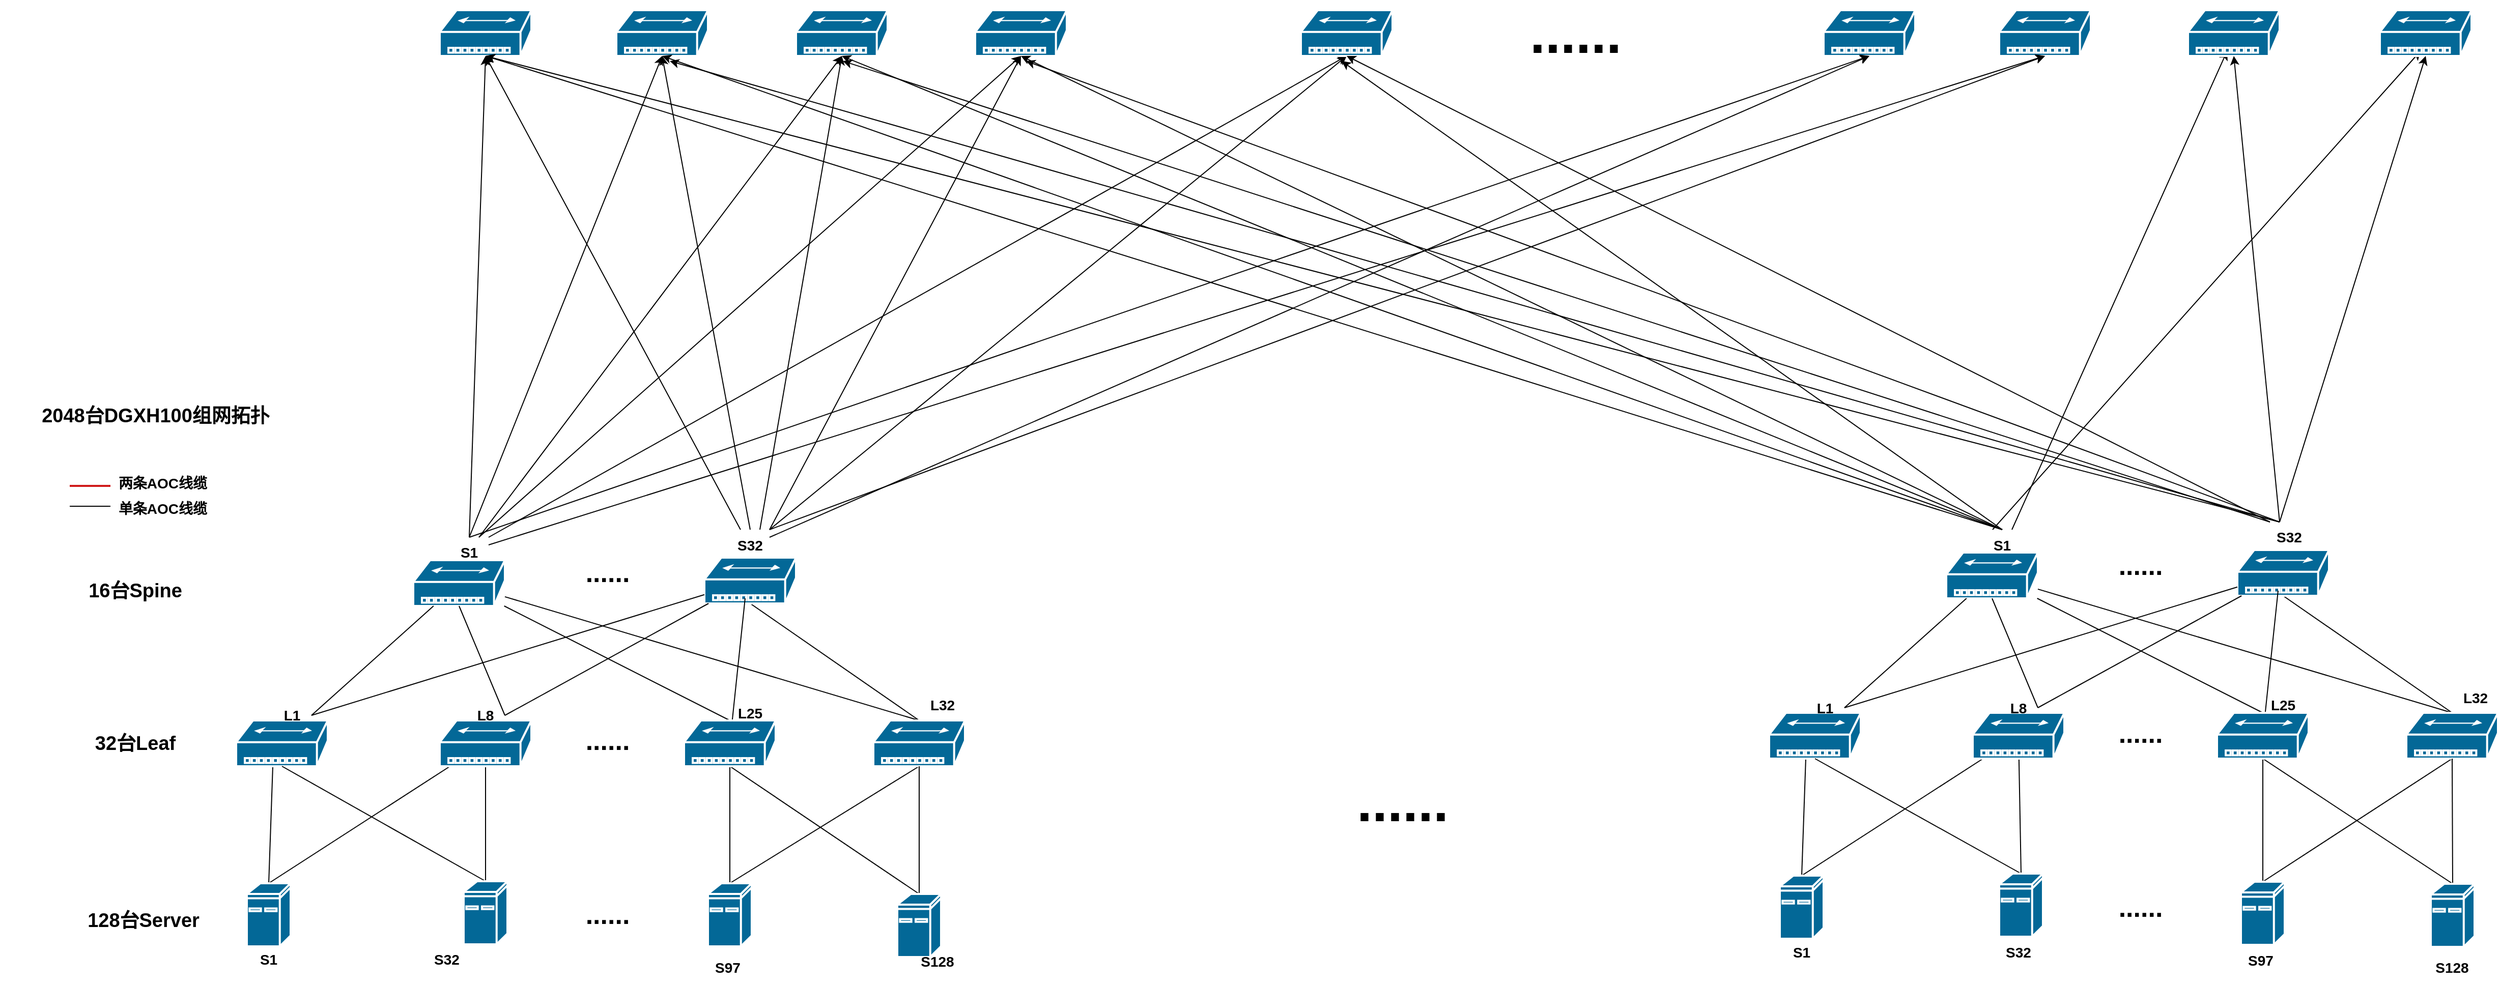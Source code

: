 <mxfile version="22.1.5" type="github">
  <diagram name="第 1 页" id="kxl3q1LVBGbVR0zKe9RK">
    <mxGraphModel dx="3212" dy="1480" grid="1" gridSize="10" guides="1" tooltips="1" connect="1" arrows="1" fold="1" page="1" pageScale="1" pageWidth="827" pageHeight="1169" math="0" shadow="0">
      <root>
        <mxCell id="0" />
        <mxCell id="1" parent="0" />
        <mxCell id="BePlzRa0paltiyUEyLwo-1" style="rounded=0;orthogonalLoop=1;jettySize=auto;html=1;exitX=0.5;exitY=0;exitDx=0;exitDy=0;exitPerimeter=0;entryX=1;entryY=1;entryDx=0;entryDy=0;endArrow=none;endFill=0;" parent="1" source="BePlzRa0paltiyUEyLwo-3" edge="1">
          <mxGeometry relative="1" as="geometry">
            <mxPoint x="-460" y="943" as="targetPoint" />
          </mxGeometry>
        </mxCell>
        <mxCell id="BePlzRa0paltiyUEyLwo-2" style="rounded=0;orthogonalLoop=1;jettySize=auto;html=1;exitX=0.5;exitY=0;exitDx=0;exitDy=0;exitPerimeter=0;endArrow=none;endFill=0;" parent="1" source="BePlzRa0paltiyUEyLwo-3" target="BePlzRa0paltiyUEyLwo-20" edge="1">
          <mxGeometry relative="1" as="geometry" />
        </mxCell>
        <mxCell id="BePlzRa0paltiyUEyLwo-3" value="" style="shape=mxgraph.cisco.computers_and_peripherals.ibm_mini_as400;sketch=0;html=1;pointerEvents=1;dashed=0;fillColor=#036897;strokeColor=#ffffff;strokeWidth=2;verticalLabelPosition=bottom;verticalAlign=top;align=center;outlineConnect=0;" parent="1" vertex="1">
          <mxGeometry x="-485.5" y="1058" width="43" height="62" as="geometry" />
        </mxCell>
        <mxCell id="BePlzRa0paltiyUEyLwo-4" value="" style="shape=mxgraph.cisco.hubs_and_gateways.small_hub;sketch=0;html=1;pointerEvents=1;dashed=0;fillColor=#036897;strokeColor=#ffffff;strokeWidth=2;verticalLabelPosition=bottom;verticalAlign=top;align=center;outlineConnect=0;" parent="1" vertex="1">
          <mxGeometry x="-496" y="898" width="90" height="45" as="geometry" />
        </mxCell>
        <mxCell id="BePlzRa0paltiyUEyLwo-5" style="rounded=0;orthogonalLoop=1;jettySize=auto;html=1;exitX=0.5;exitY=0;exitDx=0;exitDy=0;exitPerimeter=0;entryX=0.5;entryY=1;entryDx=0;entryDy=0;entryPerimeter=0;endArrow=none;endFill=0;" parent="1" source="BePlzRa0paltiyUEyLwo-7" target="BePlzRa0paltiyUEyLwo-4" edge="1">
          <mxGeometry relative="1" as="geometry" />
        </mxCell>
        <mxCell id="BePlzRa0paltiyUEyLwo-6" style="rounded=0;orthogonalLoop=1;jettySize=auto;html=1;exitX=0.5;exitY=0;exitDx=0;exitDy=0;exitPerimeter=0;endArrow=none;endFill=0;" parent="1" source="BePlzRa0paltiyUEyLwo-7" target="BePlzRa0paltiyUEyLwo-20" edge="1">
          <mxGeometry relative="1" as="geometry" />
        </mxCell>
        <mxCell id="BePlzRa0paltiyUEyLwo-7" value="" style="shape=mxgraph.cisco.computers_and_peripherals.ibm_mini_as400;sketch=0;html=1;pointerEvents=1;dashed=0;fillColor=#036897;strokeColor=#ffffff;strokeWidth=2;verticalLabelPosition=bottom;verticalAlign=top;align=center;outlineConnect=0;" parent="1" vertex="1">
          <mxGeometry x="-272.5" y="1056" width="43" height="62" as="geometry" />
        </mxCell>
        <mxCell id="BePlzRa0paltiyUEyLwo-8" style="edgeStyle=orthogonalEdgeStyle;rounded=0;orthogonalLoop=1;jettySize=auto;html=1;exitX=0.5;exitY=0;exitDx=0;exitDy=0;exitPerimeter=0;entryX=0.5;entryY=1;entryDx=0;entryDy=0;entryPerimeter=0;endArrow=none;endFill=0;" parent="1" source="BePlzRa0paltiyUEyLwo-10" target="BePlzRa0paltiyUEyLwo-38" edge="1">
          <mxGeometry relative="1" as="geometry" />
        </mxCell>
        <mxCell id="BePlzRa0paltiyUEyLwo-9" style="rounded=0;orthogonalLoop=1;jettySize=auto;html=1;exitX=0.5;exitY=0;exitDx=0;exitDy=0;exitPerimeter=0;entryX=0.5;entryY=1;entryDx=0;entryDy=0;entryPerimeter=0;endArrow=none;endFill=0;" parent="1" source="BePlzRa0paltiyUEyLwo-10" target="BePlzRa0paltiyUEyLwo-14" edge="1">
          <mxGeometry relative="1" as="geometry" />
        </mxCell>
        <mxCell id="BePlzRa0paltiyUEyLwo-10" value="" style="shape=mxgraph.cisco.computers_and_peripherals.ibm_mini_as400;sketch=0;html=1;pointerEvents=1;dashed=0;fillColor=#036897;strokeColor=#ffffff;strokeWidth=2;verticalLabelPosition=bottom;verticalAlign=top;align=center;outlineConnect=0;" parent="1" vertex="1">
          <mxGeometry x="-32.5" y="1058" width="43" height="62" as="geometry" />
        </mxCell>
        <mxCell id="BePlzRa0paltiyUEyLwo-11" value="" style="shape=mxgraph.cisco.hubs_and_gateways.small_hub;sketch=0;html=1;pointerEvents=1;dashed=0;fillColor=#036897;strokeColor=#ffffff;strokeWidth=2;verticalLabelPosition=bottom;verticalAlign=top;align=center;outlineConnect=0;" parent="1" vertex="1">
          <mxGeometry x="-322" y="740.5" width="90" height="45" as="geometry" />
        </mxCell>
        <mxCell id="BePlzRa0paltiyUEyLwo-12" style="rounded=0;orthogonalLoop=1;jettySize=auto;html=1;exitX=0.5;exitY=0;exitDx=0;exitDy=0;exitPerimeter=0;entryX=0.5;entryY=1;entryDx=0;entryDy=0;entryPerimeter=0;endArrow=none;endFill=0;strokeWidth=1;strokeColor=default;" parent="1" source="BePlzRa0paltiyUEyLwo-14" target="BePlzRa0paltiyUEyLwo-15" edge="1">
          <mxGeometry relative="1" as="geometry" />
        </mxCell>
        <mxCell id="BePlzRa0paltiyUEyLwo-13" style="rounded=0;orthogonalLoop=1;jettySize=auto;html=1;exitX=0.5;exitY=0;exitDx=0;exitDy=0;exitPerimeter=0;endArrow=none;strokeColor=default;endFill=0;strokeWidth=1;" parent="1" source="BePlzRa0paltiyUEyLwo-14" target="BePlzRa0paltiyUEyLwo-11" edge="1">
          <mxGeometry relative="1" as="geometry" />
        </mxCell>
        <mxCell id="BePlzRa0paltiyUEyLwo-14" value="" style="shape=mxgraph.cisco.hubs_and_gateways.small_hub;sketch=0;html=1;pointerEvents=1;dashed=0;fillColor=#036897;strokeColor=#ffffff;strokeWidth=2;verticalLabelPosition=bottom;verticalAlign=top;align=center;outlineConnect=0;" parent="1" vertex="1">
          <mxGeometry x="130" y="898" width="90" height="45" as="geometry" />
        </mxCell>
        <mxCell id="BePlzRa0paltiyUEyLwo-15" value="" style="shape=mxgraph.cisco.hubs_and_gateways.small_hub;sketch=0;html=1;pointerEvents=1;dashed=0;fillColor=#036897;strokeColor=#ffffff;strokeWidth=2;verticalLabelPosition=bottom;verticalAlign=top;align=center;outlineConnect=0;" parent="1" vertex="1">
          <mxGeometry x="-36" y="738" width="90" height="45" as="geometry" />
        </mxCell>
        <mxCell id="BePlzRa0paltiyUEyLwo-16" style="rounded=0;orthogonalLoop=1;jettySize=auto;html=1;exitX=0.5;exitY=0;exitDx=0;exitDy=0;exitPerimeter=0;entryX=0.5;entryY=1;entryDx=0;entryDy=0;entryPerimeter=0;endArrow=none;endFill=0;" parent="1" source="BePlzRa0paltiyUEyLwo-18" target="BePlzRa0paltiyUEyLwo-14" edge="1">
          <mxGeometry relative="1" as="geometry" />
        </mxCell>
        <mxCell id="BePlzRa0paltiyUEyLwo-17" style="rounded=0;orthogonalLoop=1;jettySize=auto;html=1;exitX=0.5;exitY=0;exitDx=0;exitDy=0;exitPerimeter=0;entryX=0.5;entryY=1;entryDx=0;entryDy=0;entryPerimeter=0;endArrow=none;endFill=0;" parent="1" source="BePlzRa0paltiyUEyLwo-18" target="BePlzRa0paltiyUEyLwo-38" edge="1">
          <mxGeometry relative="1" as="geometry" />
        </mxCell>
        <mxCell id="BePlzRa0paltiyUEyLwo-18" value="" style="shape=mxgraph.cisco.computers_and_peripherals.ibm_mini_as400;sketch=0;html=1;pointerEvents=1;dashed=0;fillColor=#036897;strokeColor=#ffffff;strokeWidth=2;verticalLabelPosition=bottom;verticalAlign=top;align=center;outlineConnect=0;" parent="1" vertex="1">
          <mxGeometry x="153.5" y="1068.5" width="43" height="62" as="geometry" />
        </mxCell>
        <mxCell id="BePlzRa0paltiyUEyLwo-19" value="&lt;b style=&quot;&quot;&gt;&lt;span style=&quot;font-size: 26px;&quot;&gt;......&lt;/span&gt;&lt;br&gt;&lt;/b&gt;" style="text;strokeColor=none;align=center;fillColor=none;html=1;verticalAlign=middle;whiteSpace=wrap;rounded=0;" parent="1" vertex="1">
          <mxGeometry x="-166" y="1076.5" width="70" height="25" as="geometry" />
        </mxCell>
        <mxCell id="BePlzRa0paltiyUEyLwo-20" value="" style="shape=mxgraph.cisco.hubs_and_gateways.small_hub;sketch=0;html=1;pointerEvents=1;dashed=0;fillColor=#036897;strokeColor=#ffffff;strokeWidth=2;verticalLabelPosition=bottom;verticalAlign=top;align=center;outlineConnect=0;" parent="1" vertex="1">
          <mxGeometry x="-296" y="898" width="90" height="45" as="geometry" />
        </mxCell>
        <mxCell id="BePlzRa0paltiyUEyLwo-21" style="rounded=0;orthogonalLoop=1;jettySize=auto;html=1;exitX=1;exitY=0.5;exitDx=0;exitDy=0;endArrow=none;strokeColor=default;endFill=0;strokeWidth=1;" parent="1" source="BePlzRa0paltiyUEyLwo-23" target="BePlzRa0paltiyUEyLwo-11" edge="1">
          <mxGeometry relative="1" as="geometry" />
        </mxCell>
        <mxCell id="BePlzRa0paltiyUEyLwo-22" style="rounded=0;orthogonalLoop=1;jettySize=auto;html=1;exitX=1;exitY=0.5;exitDx=0;exitDy=0;endArrow=none;strokeColor=default;endFill=0;strokeWidth=1;" parent="1" source="BePlzRa0paltiyUEyLwo-23" target="BePlzRa0paltiyUEyLwo-15" edge="1">
          <mxGeometry relative="1" as="geometry" />
        </mxCell>
        <mxCell id="BePlzRa0paltiyUEyLwo-23" value="&lt;b style=&quot;&quot;&gt;&lt;font style=&quot;font-size: 14px;&quot;&gt;L1&lt;/font&gt;&lt;/b&gt;" style="text;strokeColor=none;align=center;fillColor=none;html=1;verticalAlign=middle;whiteSpace=wrap;rounded=0;" parent="1" vertex="1">
          <mxGeometry x="-460" y="878" width="38" height="30" as="geometry" />
        </mxCell>
        <mxCell id="BePlzRa0paltiyUEyLwo-24" style="rounded=0;orthogonalLoop=1;jettySize=auto;html=1;exitX=1;exitY=0.5;exitDx=0;exitDy=0;entryX=0.5;entryY=1;entryDx=0;entryDy=0;entryPerimeter=0;endArrow=none;strokeColor=default;endFill=0;strokeWidth=1;" parent="1" source="BePlzRa0paltiyUEyLwo-26" target="BePlzRa0paltiyUEyLwo-11" edge="1">
          <mxGeometry relative="1" as="geometry" />
        </mxCell>
        <mxCell id="BePlzRa0paltiyUEyLwo-25" style="rounded=0;orthogonalLoop=1;jettySize=auto;html=1;exitX=1;exitY=0.5;exitDx=0;exitDy=0;endArrow=none;strokeColor=default;endFill=0;strokeWidth=1;" parent="1" source="BePlzRa0paltiyUEyLwo-26" target="BePlzRa0paltiyUEyLwo-15" edge="1">
          <mxGeometry relative="1" as="geometry" />
        </mxCell>
        <mxCell id="BePlzRa0paltiyUEyLwo-26" value="&lt;b style=&quot;&quot;&gt;&lt;font style=&quot;font-size: 14px;&quot;&gt;L8&lt;/font&gt;&lt;/b&gt;" style="text;strokeColor=none;align=center;fillColor=none;html=1;verticalAlign=middle;whiteSpace=wrap;rounded=0;" parent="1" vertex="1">
          <mxGeometry x="-270" y="878" width="38" height="30" as="geometry" />
        </mxCell>
        <mxCell id="BePlzRa0paltiyUEyLwo-27" value="&lt;span style=&quot;font-size: 14px;&quot;&gt;&lt;b&gt;S1&lt;/b&gt;&lt;/span&gt;" style="text;strokeColor=none;align=center;fillColor=none;html=1;verticalAlign=middle;whiteSpace=wrap;rounded=0;" parent="1" vertex="1">
          <mxGeometry x="-286" y="718" width="38" height="30" as="geometry" />
        </mxCell>
        <mxCell id="BePlzRa0paltiyUEyLwo-28" value="&lt;span style=&quot;font-size: 14px;&quot;&gt;&lt;b&gt;S32&lt;/b&gt;&lt;/span&gt;" style="text;strokeColor=none;align=center;fillColor=none;html=1;verticalAlign=middle;whiteSpace=wrap;rounded=0;" parent="1" vertex="1">
          <mxGeometry x="-10" y="710.5" width="38" height="30" as="geometry" />
        </mxCell>
        <mxCell id="BePlzRa0paltiyUEyLwo-29" value="&lt;b style=&quot;&quot;&gt;&lt;font style=&quot;font-size: 14px;&quot;&gt;S1&lt;/font&gt;&lt;/b&gt;" style="text;strokeColor=none;align=center;fillColor=none;html=1;verticalAlign=middle;whiteSpace=wrap;rounded=0;" parent="1" vertex="1">
          <mxGeometry x="-483" y="1118" width="38" height="30" as="geometry" />
        </mxCell>
        <mxCell id="BePlzRa0paltiyUEyLwo-30" value="&lt;b style=&quot;&quot;&gt;&lt;font style=&quot;font-size: 14px;&quot;&gt;S32&lt;/font&gt;&lt;/b&gt;" style="text;strokeColor=none;align=center;fillColor=none;html=1;verticalAlign=middle;whiteSpace=wrap;rounded=0;" parent="1" vertex="1">
          <mxGeometry x="-308" y="1118" width="38" height="30" as="geometry" />
        </mxCell>
        <mxCell id="BePlzRa0paltiyUEyLwo-31" value="&lt;b style=&quot;&quot;&gt;&lt;font style=&quot;font-size: 19px;&quot;&gt;128台Server&lt;/font&gt;&lt;/b&gt;" style="text;strokeColor=none;align=center;fillColor=none;html=1;verticalAlign=middle;whiteSpace=wrap;rounded=0;" parent="1" vertex="1">
          <mxGeometry x="-650" y="1066" width="126" height="58" as="geometry" />
        </mxCell>
        <mxCell id="BePlzRa0paltiyUEyLwo-32" value="&lt;b style=&quot;&quot;&gt;&lt;font style=&quot;font-size: 19px;&quot;&gt;32台Leaf&lt;/font&gt;&lt;/b&gt;" style="text;strokeColor=none;align=center;fillColor=none;html=1;verticalAlign=middle;whiteSpace=wrap;rounded=0;" parent="1" vertex="1">
          <mxGeometry x="-650" y="905.5" width="110" height="30" as="geometry" />
        </mxCell>
        <mxCell id="BePlzRa0paltiyUEyLwo-33" value="&lt;b style=&quot;&quot;&gt;&lt;font style=&quot;font-size: 19px;&quot;&gt;16台Spine&lt;/font&gt;&lt;/b&gt;" style="text;strokeColor=none;align=center;fillColor=none;html=1;verticalAlign=middle;whiteSpace=wrap;rounded=0;" parent="1" vertex="1">
          <mxGeometry x="-645" y="758" width="100" height="25" as="geometry" />
        </mxCell>
        <mxCell id="BePlzRa0paltiyUEyLwo-34" value="&lt;b style=&quot;&quot;&gt;&lt;font style=&quot;font-size: 14px;&quot;&gt;S97&lt;/font&gt;&lt;/b&gt;" style="text;strokeColor=none;align=center;fillColor=none;html=1;verticalAlign=middle;whiteSpace=wrap;rounded=0;" parent="1" vertex="1">
          <mxGeometry x="-32.5" y="1126" width="38" height="30" as="geometry" />
        </mxCell>
        <mxCell id="BePlzRa0paltiyUEyLwo-35" value="&lt;b style=&quot;&quot;&gt;&lt;font style=&quot;font-size: 14px;&quot;&gt;S128&lt;/font&gt;&lt;/b&gt;" style="text;strokeColor=none;align=center;fillColor=none;html=1;verticalAlign=middle;whiteSpace=wrap;rounded=0;" parent="1" vertex="1">
          <mxGeometry x="174" y="1120" width="38" height="30" as="geometry" />
        </mxCell>
        <mxCell id="BePlzRa0paltiyUEyLwo-36" style="rounded=0;orthogonalLoop=1;jettySize=auto;html=1;endArrow=none;strokeColor=default;endFill=0;strokeWidth=1;" parent="1" source="BePlzRa0paltiyUEyLwo-38" edge="1">
          <mxGeometry relative="1" as="geometry">
            <mxPoint x="4" y="778" as="targetPoint" />
          </mxGeometry>
        </mxCell>
        <mxCell id="BePlzRa0paltiyUEyLwo-37" style="rounded=0;orthogonalLoop=1;jettySize=auto;html=1;exitX=0.5;exitY=0;exitDx=0;exitDy=0;exitPerimeter=0;endArrow=none;strokeColor=default;endFill=0;strokeWidth=1;" parent="1" source="BePlzRa0paltiyUEyLwo-38" target="BePlzRa0paltiyUEyLwo-11" edge="1">
          <mxGeometry relative="1" as="geometry" />
        </mxCell>
        <mxCell id="BePlzRa0paltiyUEyLwo-38" value="" style="shape=mxgraph.cisco.hubs_and_gateways.small_hub;sketch=0;html=1;pointerEvents=1;dashed=0;fillColor=#036897;strokeColor=#ffffff;strokeWidth=2;verticalLabelPosition=bottom;verticalAlign=top;align=center;outlineConnect=0;" parent="1" vertex="1">
          <mxGeometry x="-56" y="898" width="90" height="45" as="geometry" />
        </mxCell>
        <mxCell id="BePlzRa0paltiyUEyLwo-39" value="&lt;b style=&quot;&quot;&gt;&lt;font style=&quot;font-size: 14px;&quot;&gt;L32&lt;/font&gt;&lt;/b&gt;" style="text;strokeColor=none;align=center;fillColor=none;html=1;verticalAlign=middle;whiteSpace=wrap;rounded=0;" parent="1" vertex="1">
          <mxGeometry x="179" y="868" width="38" height="30" as="geometry" />
        </mxCell>
        <mxCell id="BePlzRa0paltiyUEyLwo-40" value="&lt;b style=&quot;&quot;&gt;&lt;font style=&quot;font-size: 14px;&quot;&gt;L25&lt;/font&gt;&lt;/b&gt;" style="text;strokeColor=none;align=center;fillColor=none;html=1;verticalAlign=middle;whiteSpace=wrap;rounded=0;" parent="1" vertex="1">
          <mxGeometry x="-10" y="875.5" width="38" height="30" as="geometry" />
        </mxCell>
        <mxCell id="BePlzRa0paltiyUEyLwo-41" value="&lt;b style=&quot;&quot;&gt;&lt;span style=&quot;font-size: 26px;&quot;&gt;......&lt;/span&gt;&lt;br&gt;&lt;/b&gt;" style="text;strokeColor=none;align=center;fillColor=none;html=1;verticalAlign=middle;whiteSpace=wrap;rounded=0;" parent="1" vertex="1">
          <mxGeometry x="-166" y="905.5" width="70" height="25" as="geometry" />
        </mxCell>
        <mxCell id="BePlzRa0paltiyUEyLwo-42" value="&lt;b style=&quot;&quot;&gt;&lt;span style=&quot;font-size: 26px;&quot;&gt;......&lt;/span&gt;&lt;br&gt;&lt;/b&gt;" style="text;strokeColor=none;align=center;fillColor=none;html=1;verticalAlign=middle;whiteSpace=wrap;rounded=0;" parent="1" vertex="1">
          <mxGeometry x="-166" y="740.5" width="70" height="25" as="geometry" />
        </mxCell>
        <mxCell id="BePlzRa0paltiyUEyLwo-43" value="&lt;b style=&quot;&quot;&gt;&lt;font style=&quot;font-size: 19px;&quot;&gt;2048台DGXH100组网拓扑&lt;/font&gt;&lt;/b&gt;" style="text;strokeColor=none;align=center;fillColor=none;html=1;verticalAlign=middle;whiteSpace=wrap;rounded=0;" parent="1" vertex="1">
          <mxGeometry x="-728" y="570" width="306" height="58" as="geometry" />
        </mxCell>
        <mxCell id="BePlzRa0paltiyUEyLwo-44" style="rounded=1;orthogonalLoop=1;jettySize=auto;html=1;endArrow=none;endFill=0;strokeWidth=2;strokeColor=#d01b1b;" parent="1" edge="1">
          <mxGeometry relative="1" as="geometry">
            <mxPoint x="-619.5" y="667.5" as="sourcePoint" />
            <mxPoint x="-659.5" y="667.5" as="targetPoint" />
          </mxGeometry>
        </mxCell>
        <mxCell id="BePlzRa0paltiyUEyLwo-45" style="rounded=0;orthogonalLoop=1;jettySize=auto;html=1;endArrow=none;endFill=0;" parent="1" edge="1">
          <mxGeometry relative="1" as="geometry">
            <mxPoint x="-619.5" y="687.5" as="sourcePoint" />
            <mxPoint x="-659.5" y="687.5" as="targetPoint" />
          </mxGeometry>
        </mxCell>
        <mxCell id="BePlzRa0paltiyUEyLwo-46" value="&lt;b style=&quot;&quot;&gt;&lt;font style=&quot;font-size: 14px;&quot;&gt;两条AOC线缆&lt;/font&gt;&lt;/b&gt;" style="text;strokeColor=none;align=center;fillColor=none;html=1;verticalAlign=middle;whiteSpace=wrap;rounded=0;" parent="1" vertex="1">
          <mxGeometry x="-617.5" y="650" width="98" height="30" as="geometry" />
        </mxCell>
        <mxCell id="BePlzRa0paltiyUEyLwo-47" value="&lt;b style=&quot;&quot;&gt;&lt;font style=&quot;font-size: 14px;&quot;&gt;单条AOC线缆&lt;/font&gt;&lt;/b&gt;" style="text;strokeColor=none;align=center;fillColor=none;html=1;verticalAlign=middle;whiteSpace=wrap;rounded=0;" parent="1" vertex="1">
          <mxGeometry x="-622.5" y="675" width="108" height="30" as="geometry" />
        </mxCell>
        <mxCell id="BePlzRa0paltiyUEyLwo-48" style="rounded=0;orthogonalLoop=1;jettySize=auto;html=1;exitX=0.5;exitY=0;exitDx=0;exitDy=0;exitPerimeter=0;entryX=1;entryY=1;entryDx=0;entryDy=0;endArrow=none;endFill=0;" parent="1" source="BePlzRa0paltiyUEyLwo-50" edge="1">
          <mxGeometry relative="1" as="geometry">
            <mxPoint x="1046" y="935.5" as="targetPoint" />
          </mxGeometry>
        </mxCell>
        <mxCell id="BePlzRa0paltiyUEyLwo-49" style="rounded=0;orthogonalLoop=1;jettySize=auto;html=1;exitX=0.5;exitY=0;exitDx=0;exitDy=0;exitPerimeter=0;endArrow=none;endFill=0;" parent="1" source="BePlzRa0paltiyUEyLwo-50" target="BePlzRa0paltiyUEyLwo-67" edge="1">
          <mxGeometry relative="1" as="geometry" />
        </mxCell>
        <mxCell id="BePlzRa0paltiyUEyLwo-50" value="" style="shape=mxgraph.cisco.computers_and_peripherals.ibm_mini_as400;sketch=0;html=1;pointerEvents=1;dashed=0;fillColor=#036897;strokeColor=#ffffff;strokeWidth=2;verticalLabelPosition=bottom;verticalAlign=top;align=center;outlineConnect=0;" parent="1" vertex="1">
          <mxGeometry x="1020.5" y="1050.5" width="43" height="62" as="geometry" />
        </mxCell>
        <mxCell id="BePlzRa0paltiyUEyLwo-51" value="" style="shape=mxgraph.cisco.hubs_and_gateways.small_hub;sketch=0;html=1;pointerEvents=1;dashed=0;fillColor=#036897;strokeColor=#ffffff;strokeWidth=2;verticalLabelPosition=bottom;verticalAlign=top;align=center;outlineConnect=0;" parent="1" vertex="1">
          <mxGeometry x="1010" y="890.5" width="90" height="45" as="geometry" />
        </mxCell>
        <mxCell id="BePlzRa0paltiyUEyLwo-52" style="rounded=0;orthogonalLoop=1;jettySize=auto;html=1;exitX=0.5;exitY=0;exitDx=0;exitDy=0;exitPerimeter=0;entryX=0.5;entryY=1;entryDx=0;entryDy=0;entryPerimeter=0;endArrow=none;endFill=0;" parent="1" source="BePlzRa0paltiyUEyLwo-54" target="BePlzRa0paltiyUEyLwo-51" edge="1">
          <mxGeometry relative="1" as="geometry" />
        </mxCell>
        <mxCell id="BePlzRa0paltiyUEyLwo-53" style="rounded=0;orthogonalLoop=1;jettySize=auto;html=1;exitX=0.5;exitY=0;exitDx=0;exitDy=0;exitPerimeter=0;endArrow=none;endFill=0;" parent="1" source="BePlzRa0paltiyUEyLwo-54" target="BePlzRa0paltiyUEyLwo-67" edge="1">
          <mxGeometry relative="1" as="geometry" />
        </mxCell>
        <mxCell id="BePlzRa0paltiyUEyLwo-54" value="" style="shape=mxgraph.cisco.computers_and_peripherals.ibm_mini_as400;sketch=0;html=1;pointerEvents=1;dashed=0;fillColor=#036897;strokeColor=#ffffff;strokeWidth=2;verticalLabelPosition=bottom;verticalAlign=top;align=center;outlineConnect=0;" parent="1" vertex="1">
          <mxGeometry x="1236" y="1048.5" width="43" height="62" as="geometry" />
        </mxCell>
        <mxCell id="BePlzRa0paltiyUEyLwo-55" style="edgeStyle=orthogonalEdgeStyle;rounded=0;orthogonalLoop=1;jettySize=auto;html=1;exitX=0.5;exitY=0;exitDx=0;exitDy=0;exitPerimeter=0;entryX=0.5;entryY=1;entryDx=0;entryDy=0;entryPerimeter=0;endArrow=none;endFill=0;" parent="1" source="BePlzRa0paltiyUEyLwo-57" target="BePlzRa0paltiyUEyLwo-81" edge="1">
          <mxGeometry relative="1" as="geometry" />
        </mxCell>
        <mxCell id="BePlzRa0paltiyUEyLwo-56" style="rounded=0;orthogonalLoop=1;jettySize=auto;html=1;exitX=0.5;exitY=0;exitDx=0;exitDy=0;exitPerimeter=0;entryX=0.5;entryY=1;entryDx=0;entryDy=0;entryPerimeter=0;endArrow=none;endFill=0;" parent="1" source="BePlzRa0paltiyUEyLwo-57" target="BePlzRa0paltiyUEyLwo-61" edge="1">
          <mxGeometry relative="1" as="geometry" />
        </mxCell>
        <mxCell id="BePlzRa0paltiyUEyLwo-57" value="" style="shape=mxgraph.cisco.computers_and_peripherals.ibm_mini_as400;sketch=0;html=1;pointerEvents=1;dashed=0;fillColor=#036897;strokeColor=#ffffff;strokeWidth=2;verticalLabelPosition=bottom;verticalAlign=top;align=center;outlineConnect=0;" parent="1" vertex="1">
          <mxGeometry x="1473.5" y="1056.5" width="43" height="62" as="geometry" />
        </mxCell>
        <mxCell id="BePlzRa0paltiyUEyLwo-58" value="" style="shape=mxgraph.cisco.hubs_and_gateways.small_hub;sketch=0;html=1;pointerEvents=1;dashed=0;fillColor=#036897;strokeColor=#ffffff;strokeWidth=2;verticalLabelPosition=bottom;verticalAlign=top;align=center;outlineConnect=0;" parent="1" vertex="1">
          <mxGeometry x="1184" y="733" width="90" height="45" as="geometry" />
        </mxCell>
        <mxCell id="BePlzRa0paltiyUEyLwo-59" style="rounded=0;orthogonalLoop=1;jettySize=auto;html=1;exitX=0.5;exitY=0;exitDx=0;exitDy=0;exitPerimeter=0;entryX=0.5;entryY=1;entryDx=0;entryDy=0;entryPerimeter=0;endArrow=none;endFill=0;strokeWidth=1;strokeColor=default;" parent="1" source="BePlzRa0paltiyUEyLwo-61" target="BePlzRa0paltiyUEyLwo-62" edge="1">
          <mxGeometry relative="1" as="geometry" />
        </mxCell>
        <mxCell id="BePlzRa0paltiyUEyLwo-60" style="rounded=0;orthogonalLoop=1;jettySize=auto;html=1;exitX=0.5;exitY=0;exitDx=0;exitDy=0;exitPerimeter=0;endArrow=none;strokeColor=default;endFill=0;strokeWidth=1;" parent="1" source="BePlzRa0paltiyUEyLwo-61" target="BePlzRa0paltiyUEyLwo-58" edge="1">
          <mxGeometry relative="1" as="geometry" />
        </mxCell>
        <mxCell id="BePlzRa0paltiyUEyLwo-61" value="" style="shape=mxgraph.cisco.hubs_and_gateways.small_hub;sketch=0;html=1;pointerEvents=1;dashed=0;fillColor=#036897;strokeColor=#ffffff;strokeWidth=2;verticalLabelPosition=bottom;verticalAlign=top;align=center;outlineConnect=0;" parent="1" vertex="1">
          <mxGeometry x="1636" y="890.5" width="90" height="45" as="geometry" />
        </mxCell>
        <mxCell id="BePlzRa0paltiyUEyLwo-62" value="" style="shape=mxgraph.cisco.hubs_and_gateways.small_hub;sketch=0;html=1;pointerEvents=1;dashed=0;fillColor=#036897;strokeColor=#ffffff;strokeWidth=2;verticalLabelPosition=bottom;verticalAlign=top;align=center;outlineConnect=0;" parent="1" vertex="1">
          <mxGeometry x="1470" y="730.5" width="90" height="45" as="geometry" />
        </mxCell>
        <mxCell id="BePlzRa0paltiyUEyLwo-63" style="rounded=0;orthogonalLoop=1;jettySize=auto;html=1;exitX=0.5;exitY=0;exitDx=0;exitDy=0;exitPerimeter=0;entryX=0.5;entryY=1;entryDx=0;entryDy=0;entryPerimeter=0;endArrow=none;endFill=0;" parent="1" source="BePlzRa0paltiyUEyLwo-65" target="BePlzRa0paltiyUEyLwo-61" edge="1">
          <mxGeometry relative="1" as="geometry" />
        </mxCell>
        <mxCell id="BePlzRa0paltiyUEyLwo-64" style="rounded=0;orthogonalLoop=1;jettySize=auto;html=1;exitX=0.5;exitY=0;exitDx=0;exitDy=0;exitPerimeter=0;entryX=0.5;entryY=1;entryDx=0;entryDy=0;entryPerimeter=0;endArrow=none;endFill=0;" parent="1" source="BePlzRa0paltiyUEyLwo-65" target="BePlzRa0paltiyUEyLwo-81" edge="1">
          <mxGeometry relative="1" as="geometry" />
        </mxCell>
        <mxCell id="BePlzRa0paltiyUEyLwo-65" value="" style="shape=mxgraph.cisco.computers_and_peripherals.ibm_mini_as400;sketch=0;html=1;pointerEvents=1;dashed=0;fillColor=#036897;strokeColor=#ffffff;strokeWidth=2;verticalLabelPosition=bottom;verticalAlign=top;align=center;outlineConnect=0;" parent="1" vertex="1">
          <mxGeometry x="1660" y="1058.5" width="43" height="62" as="geometry" />
        </mxCell>
        <mxCell id="BePlzRa0paltiyUEyLwo-66" value="&lt;b style=&quot;&quot;&gt;&lt;span style=&quot;font-size: 26px;&quot;&gt;......&lt;/span&gt;&lt;br&gt;&lt;/b&gt;" style="text;strokeColor=none;align=center;fillColor=none;html=1;verticalAlign=middle;whiteSpace=wrap;rounded=0;" parent="1" vertex="1">
          <mxGeometry x="1340" y="1069" width="70" height="25" as="geometry" />
        </mxCell>
        <mxCell id="BePlzRa0paltiyUEyLwo-67" value="" style="shape=mxgraph.cisco.hubs_and_gateways.small_hub;sketch=0;html=1;pointerEvents=1;dashed=0;fillColor=#036897;strokeColor=#ffffff;strokeWidth=2;verticalLabelPosition=bottom;verticalAlign=top;align=center;outlineConnect=0;" parent="1" vertex="1">
          <mxGeometry x="1210" y="890.5" width="90" height="45" as="geometry" />
        </mxCell>
        <mxCell id="BePlzRa0paltiyUEyLwo-68" style="rounded=0;orthogonalLoop=1;jettySize=auto;html=1;exitX=1;exitY=0.5;exitDx=0;exitDy=0;endArrow=none;strokeColor=default;endFill=0;strokeWidth=1;" parent="1" source="BePlzRa0paltiyUEyLwo-70" target="BePlzRa0paltiyUEyLwo-58" edge="1">
          <mxGeometry relative="1" as="geometry" />
        </mxCell>
        <mxCell id="BePlzRa0paltiyUEyLwo-69" style="rounded=0;orthogonalLoop=1;jettySize=auto;html=1;exitX=1;exitY=0.5;exitDx=0;exitDy=0;endArrow=none;strokeColor=default;endFill=0;strokeWidth=1;" parent="1" source="BePlzRa0paltiyUEyLwo-70" target="BePlzRa0paltiyUEyLwo-62" edge="1">
          <mxGeometry relative="1" as="geometry" />
        </mxCell>
        <mxCell id="BePlzRa0paltiyUEyLwo-70" value="&lt;b style=&quot;&quot;&gt;&lt;font style=&quot;font-size: 14px;&quot;&gt;L1&lt;/font&gt;&lt;/b&gt;" style="text;strokeColor=none;align=center;fillColor=none;html=1;verticalAlign=middle;whiteSpace=wrap;rounded=0;" parent="1" vertex="1">
          <mxGeometry x="1046" y="870.5" width="38" height="30" as="geometry" />
        </mxCell>
        <mxCell id="BePlzRa0paltiyUEyLwo-71" style="rounded=0;orthogonalLoop=1;jettySize=auto;html=1;exitX=1;exitY=0.5;exitDx=0;exitDy=0;entryX=0.5;entryY=1;entryDx=0;entryDy=0;entryPerimeter=0;endArrow=none;strokeColor=default;endFill=0;strokeWidth=1;" parent="1" source="BePlzRa0paltiyUEyLwo-73" target="BePlzRa0paltiyUEyLwo-58" edge="1">
          <mxGeometry relative="1" as="geometry" />
        </mxCell>
        <mxCell id="BePlzRa0paltiyUEyLwo-72" style="rounded=0;orthogonalLoop=1;jettySize=auto;html=1;exitX=1;exitY=0.5;exitDx=0;exitDy=0;endArrow=none;strokeColor=default;endFill=0;strokeWidth=1;" parent="1" source="BePlzRa0paltiyUEyLwo-73" target="BePlzRa0paltiyUEyLwo-62" edge="1">
          <mxGeometry relative="1" as="geometry" />
        </mxCell>
        <mxCell id="BePlzRa0paltiyUEyLwo-73" value="&lt;b style=&quot;&quot;&gt;&lt;font style=&quot;font-size: 14px;&quot;&gt;L8&lt;/font&gt;&lt;/b&gt;" style="text;strokeColor=none;align=center;fillColor=none;html=1;verticalAlign=middle;whiteSpace=wrap;rounded=0;" parent="1" vertex="1">
          <mxGeometry x="1236" y="870.5" width="38" height="30" as="geometry" />
        </mxCell>
        <mxCell id="zf4tncxs5-9MYtV9qNDG-26" style="rounded=0;orthogonalLoop=1;jettySize=auto;html=1;exitX=0.5;exitY=0;exitDx=0;exitDy=0;" edge="1" parent="1" source="BePlzRa0paltiyUEyLwo-74">
          <mxGeometry relative="1" as="geometry">
            <mxPoint x="590" y="250" as="targetPoint" />
          </mxGeometry>
        </mxCell>
        <mxCell id="zf4tncxs5-9MYtV9qNDG-36" style="rounded=0;orthogonalLoop=1;jettySize=auto;html=1;exitX=0.25;exitY=0;exitDx=0;exitDy=0;" edge="1" parent="1" source="BePlzRa0paltiyUEyLwo-74">
          <mxGeometry relative="1" as="geometry">
            <mxPoint x="1650" y="240" as="targetPoint" />
          </mxGeometry>
        </mxCell>
        <mxCell id="zf4tncxs5-9MYtV9qNDG-40" style="rounded=0;orthogonalLoop=1;jettySize=auto;html=1;exitX=0.75;exitY=0;exitDx=0;exitDy=0;" edge="1" parent="1" source="BePlzRa0paltiyUEyLwo-74">
          <mxGeometry relative="1" as="geometry">
            <mxPoint x="1460" y="240" as="targetPoint" />
          </mxGeometry>
        </mxCell>
        <mxCell id="BePlzRa0paltiyUEyLwo-74" value="&lt;span style=&quot;font-size: 14px;&quot;&gt;&lt;b&gt;S1&lt;/b&gt;&lt;/span&gt;" style="text;strokeColor=none;align=center;fillColor=none;html=1;verticalAlign=middle;whiteSpace=wrap;rounded=0;" parent="1" vertex="1">
          <mxGeometry x="1220" y="710.5" width="38" height="30" as="geometry" />
        </mxCell>
        <mxCell id="BePlzRa0paltiyUEyLwo-75" value="&lt;b style=&quot;&quot;&gt;&lt;font style=&quot;font-size: 14px;&quot;&gt;S1&lt;/font&gt;&lt;/b&gt;" style="text;strokeColor=none;align=center;fillColor=none;html=1;verticalAlign=middle;whiteSpace=wrap;rounded=0;" parent="1" vertex="1">
          <mxGeometry x="1023" y="1110.5" width="38" height="30" as="geometry" />
        </mxCell>
        <mxCell id="BePlzRa0paltiyUEyLwo-76" value="&lt;b style=&quot;&quot;&gt;&lt;font style=&quot;font-size: 14px;&quot;&gt;S32&lt;/font&gt;&lt;/b&gt;" style="text;strokeColor=none;align=center;fillColor=none;html=1;verticalAlign=middle;whiteSpace=wrap;rounded=0;" parent="1" vertex="1">
          <mxGeometry x="1236" y="1110.5" width="38" height="30" as="geometry" />
        </mxCell>
        <mxCell id="BePlzRa0paltiyUEyLwo-77" value="&lt;b style=&quot;&quot;&gt;&lt;font style=&quot;font-size: 14px;&quot;&gt;S97&lt;/font&gt;&lt;/b&gt;" style="text;strokeColor=none;align=center;fillColor=none;html=1;verticalAlign=middle;whiteSpace=wrap;rounded=0;" parent="1" vertex="1">
          <mxGeometry x="1473.5" y="1118.5" width="38" height="30" as="geometry" />
        </mxCell>
        <mxCell id="BePlzRa0paltiyUEyLwo-78" value="&lt;b style=&quot;&quot;&gt;&lt;font style=&quot;font-size: 14px;&quot;&gt;S128&lt;/font&gt;&lt;/b&gt;" style="text;strokeColor=none;align=center;fillColor=none;html=1;verticalAlign=middle;whiteSpace=wrap;rounded=0;" parent="1" vertex="1">
          <mxGeometry x="1662" y="1126" width="38" height="30" as="geometry" />
        </mxCell>
        <mxCell id="BePlzRa0paltiyUEyLwo-79" style="rounded=0;orthogonalLoop=1;jettySize=auto;html=1;endArrow=none;strokeColor=default;endFill=0;strokeWidth=1;" parent="1" source="BePlzRa0paltiyUEyLwo-81" edge="1">
          <mxGeometry relative="1" as="geometry">
            <mxPoint x="1510" y="770.5" as="targetPoint" />
          </mxGeometry>
        </mxCell>
        <mxCell id="BePlzRa0paltiyUEyLwo-80" style="rounded=0;orthogonalLoop=1;jettySize=auto;html=1;exitX=0.5;exitY=0;exitDx=0;exitDy=0;exitPerimeter=0;endArrow=none;strokeColor=default;endFill=0;strokeWidth=1;" parent="1" source="BePlzRa0paltiyUEyLwo-81" target="BePlzRa0paltiyUEyLwo-58" edge="1">
          <mxGeometry relative="1" as="geometry" />
        </mxCell>
        <mxCell id="BePlzRa0paltiyUEyLwo-81" value="" style="shape=mxgraph.cisco.hubs_and_gateways.small_hub;sketch=0;html=1;pointerEvents=1;dashed=0;fillColor=#036897;strokeColor=#ffffff;strokeWidth=2;verticalLabelPosition=bottom;verticalAlign=top;align=center;outlineConnect=0;" parent="1" vertex="1">
          <mxGeometry x="1450" y="890.5" width="90" height="45" as="geometry" />
        </mxCell>
        <mxCell id="BePlzRa0paltiyUEyLwo-82" value="&lt;b style=&quot;&quot;&gt;&lt;font style=&quot;font-size: 14px;&quot;&gt;L32&lt;/font&gt;&lt;/b&gt;" style="text;strokeColor=none;align=center;fillColor=none;html=1;verticalAlign=middle;whiteSpace=wrap;rounded=0;" parent="1" vertex="1">
          <mxGeometry x="1685" y="860.5" width="38" height="30" as="geometry" />
        </mxCell>
        <mxCell id="BePlzRa0paltiyUEyLwo-83" value="&lt;b style=&quot;&quot;&gt;&lt;font style=&quot;font-size: 14px;&quot;&gt;L25&lt;/font&gt;&lt;/b&gt;" style="text;strokeColor=none;align=center;fillColor=none;html=1;verticalAlign=middle;whiteSpace=wrap;rounded=0;" parent="1" vertex="1">
          <mxGeometry x="1496" y="868" width="38" height="30" as="geometry" />
        </mxCell>
        <mxCell id="BePlzRa0paltiyUEyLwo-84" value="&lt;b style=&quot;&quot;&gt;&lt;span style=&quot;font-size: 26px;&quot;&gt;......&lt;/span&gt;&lt;br&gt;&lt;/b&gt;" style="text;strokeColor=none;align=center;fillColor=none;html=1;verticalAlign=middle;whiteSpace=wrap;rounded=0;" parent="1" vertex="1">
          <mxGeometry x="1340" y="898" width="70" height="25" as="geometry" />
        </mxCell>
        <mxCell id="BePlzRa0paltiyUEyLwo-85" value="&lt;b style=&quot;&quot;&gt;&lt;span style=&quot;font-size: 26px;&quot;&gt;......&lt;/span&gt;&lt;br&gt;&lt;/b&gt;" style="text;strokeColor=none;align=center;fillColor=none;html=1;verticalAlign=middle;whiteSpace=wrap;rounded=0;" parent="1" vertex="1">
          <mxGeometry x="1340" y="733" width="70" height="25" as="geometry" />
        </mxCell>
        <mxCell id="BePlzRa0paltiyUEyLwo-86" value="" style="shape=mxgraph.cisco.hubs_and_gateways.small_hub;sketch=0;html=1;pointerEvents=1;dashed=0;fillColor=#036897;strokeColor=#ffffff;strokeWidth=2;verticalLabelPosition=bottom;verticalAlign=top;align=center;outlineConnect=0;" parent="1" vertex="1">
          <mxGeometry x="-296" y="200" width="90" height="45" as="geometry" />
        </mxCell>
        <mxCell id="BePlzRa0paltiyUEyLwo-87" value="" style="shape=mxgraph.cisco.hubs_and_gateways.small_hub;sketch=0;html=1;pointerEvents=1;dashed=0;fillColor=#036897;strokeColor=#ffffff;strokeWidth=2;verticalLabelPosition=bottom;verticalAlign=top;align=center;outlineConnect=0;" parent="1" vertex="1">
          <mxGeometry x="-122.5" y="200" width="90" height="45" as="geometry" />
        </mxCell>
        <mxCell id="BePlzRa0paltiyUEyLwo-88" value="" style="shape=mxgraph.cisco.hubs_and_gateways.small_hub;sketch=0;html=1;pointerEvents=1;dashed=0;fillColor=#036897;strokeColor=#ffffff;strokeWidth=2;verticalLabelPosition=bottom;verticalAlign=top;align=center;outlineConnect=0;" parent="1" vertex="1">
          <mxGeometry x="54" y="200" width="90" height="45" as="geometry" />
        </mxCell>
        <mxCell id="BePlzRa0paltiyUEyLwo-89" value="" style="shape=mxgraph.cisco.hubs_and_gateways.small_hub;sketch=0;html=1;pointerEvents=1;dashed=0;fillColor=#036897;strokeColor=#ffffff;strokeWidth=2;verticalLabelPosition=bottom;verticalAlign=top;align=center;outlineConnect=0;" parent="1" vertex="1">
          <mxGeometry x="230" y="200" width="90" height="45" as="geometry" />
        </mxCell>
        <mxCell id="zf4tncxs5-9MYtV9qNDG-27" style="rounded=0;orthogonalLoop=1;jettySize=auto;html=1;exitX=0.25;exitY=0;exitDx=0;exitDy=0;entryX=0.5;entryY=1;entryDx=0;entryDy=0;entryPerimeter=0;" edge="1" parent="1" source="zf4tncxs5-9MYtV9qNDG-2" target="BePlzRa0paltiyUEyLwo-86">
          <mxGeometry relative="1" as="geometry" />
        </mxCell>
        <mxCell id="zf4tncxs5-9MYtV9qNDG-28" style="rounded=0;orthogonalLoop=1;jettySize=auto;html=1;exitX=0.25;exitY=0;exitDx=0;exitDy=0;" edge="1" parent="1" source="zf4tncxs5-9MYtV9qNDG-2">
          <mxGeometry relative="1" as="geometry">
            <mxPoint x="-70.0" y="250" as="targetPoint" />
          </mxGeometry>
        </mxCell>
        <mxCell id="zf4tncxs5-9MYtV9qNDG-29" style="rounded=0;orthogonalLoop=1;jettySize=auto;html=1;exitX=0;exitY=0;exitDx=0;exitDy=0;" edge="1" parent="1" source="zf4tncxs5-9MYtV9qNDG-2">
          <mxGeometry relative="1" as="geometry">
            <mxPoint x="100.0" y="250" as="targetPoint" />
          </mxGeometry>
        </mxCell>
        <mxCell id="zf4tncxs5-9MYtV9qNDG-30" style="rounded=0;orthogonalLoop=1;jettySize=auto;html=1;exitX=0.25;exitY=0;exitDx=0;exitDy=0;" edge="1" parent="1" source="zf4tncxs5-9MYtV9qNDG-2">
          <mxGeometry relative="1" as="geometry">
            <mxPoint x="280.0" y="250" as="targetPoint" />
          </mxGeometry>
        </mxCell>
        <mxCell id="zf4tncxs5-9MYtV9qNDG-2" value="&lt;span style=&quot;font-size: 14px;&quot;&gt;&lt;b&gt;S32&lt;/b&gt;&lt;/span&gt;" style="text;strokeColor=none;align=center;fillColor=none;html=1;verticalAlign=middle;whiteSpace=wrap;rounded=0;" vertex="1" parent="1">
          <mxGeometry x="1502" y="703" width="38" height="30" as="geometry" />
        </mxCell>
        <mxCell id="zf4tncxs5-9MYtV9qNDG-5" style="rounded=0;orthogonalLoop=1;jettySize=auto;html=1;exitX=0.5;exitY=0;exitDx=0;exitDy=0;entryX=0.5;entryY=1;entryDx=0;entryDy=0;entryPerimeter=0;" edge="1" parent="1" source="BePlzRa0paltiyUEyLwo-27" target="BePlzRa0paltiyUEyLwo-86">
          <mxGeometry relative="1" as="geometry" />
        </mxCell>
        <mxCell id="zf4tncxs5-9MYtV9qNDG-6" style="rounded=0;orthogonalLoop=1;jettySize=auto;html=1;exitX=0.5;exitY=0;exitDx=0;exitDy=0;entryX=0.5;entryY=1;entryDx=0;entryDy=0;entryPerimeter=0;" edge="1" parent="1" source="BePlzRa0paltiyUEyLwo-27" target="BePlzRa0paltiyUEyLwo-87">
          <mxGeometry relative="1" as="geometry" />
        </mxCell>
        <mxCell id="zf4tncxs5-9MYtV9qNDG-7" value="" style="shape=mxgraph.cisco.hubs_and_gateways.small_hub;sketch=0;html=1;pointerEvents=1;dashed=0;fillColor=#036897;strokeColor=#ffffff;strokeWidth=2;verticalLabelPosition=bottom;verticalAlign=top;align=center;outlineConnect=0;" vertex="1" parent="1">
          <mxGeometry x="550" y="200" width="90" height="45" as="geometry" />
        </mxCell>
        <mxCell id="zf4tncxs5-9MYtV9qNDG-8" style="rounded=0;orthogonalLoop=1;jettySize=auto;html=1;exitX=0.75;exitY=0;exitDx=0;exitDy=0;entryX=0.5;entryY=1;entryDx=0;entryDy=0;entryPerimeter=0;" edge="1" parent="1" source="BePlzRa0paltiyUEyLwo-27" target="BePlzRa0paltiyUEyLwo-88">
          <mxGeometry relative="1" as="geometry" />
        </mxCell>
        <mxCell id="zf4tncxs5-9MYtV9qNDG-9" style="rounded=0;orthogonalLoop=1;jettySize=auto;html=1;exitX=0.75;exitY=0;exitDx=0;exitDy=0;entryX=0.5;entryY=1;entryDx=0;entryDy=0;entryPerimeter=0;" edge="1" parent="1" source="BePlzRa0paltiyUEyLwo-27" target="BePlzRa0paltiyUEyLwo-89">
          <mxGeometry relative="1" as="geometry" />
        </mxCell>
        <mxCell id="zf4tncxs5-9MYtV9qNDG-10" style="rounded=0;orthogonalLoop=1;jettySize=auto;html=1;exitX=1;exitY=0;exitDx=0;exitDy=0;entryX=0.5;entryY=1;entryDx=0;entryDy=0;entryPerimeter=0;" edge="1" parent="1" source="BePlzRa0paltiyUEyLwo-27" target="zf4tncxs5-9MYtV9qNDG-7">
          <mxGeometry relative="1" as="geometry" />
        </mxCell>
        <mxCell id="zf4tncxs5-9MYtV9qNDG-11" style="rounded=0;orthogonalLoop=1;jettySize=auto;html=1;exitX=0.25;exitY=0;exitDx=0;exitDy=0;entryX=0.5;entryY=1;entryDx=0;entryDy=0;entryPerimeter=0;" edge="1" parent="1" source="BePlzRa0paltiyUEyLwo-28" target="BePlzRa0paltiyUEyLwo-86">
          <mxGeometry relative="1" as="geometry" />
        </mxCell>
        <mxCell id="zf4tncxs5-9MYtV9qNDG-12" style="rounded=0;orthogonalLoop=1;jettySize=auto;html=1;exitX=0.5;exitY=0;exitDx=0;exitDy=0;entryX=0.5;entryY=1;entryDx=0;entryDy=0;entryPerimeter=0;" edge="1" parent="1" source="BePlzRa0paltiyUEyLwo-28" target="BePlzRa0paltiyUEyLwo-87">
          <mxGeometry relative="1" as="geometry" />
        </mxCell>
        <mxCell id="zf4tncxs5-9MYtV9qNDG-13" style="rounded=0;orthogonalLoop=1;jettySize=auto;html=1;exitX=0.75;exitY=0;exitDx=0;exitDy=0;entryX=0.5;entryY=1;entryDx=0;entryDy=0;entryPerimeter=0;" edge="1" parent="1" source="BePlzRa0paltiyUEyLwo-28" target="BePlzRa0paltiyUEyLwo-88">
          <mxGeometry relative="1" as="geometry" />
        </mxCell>
        <mxCell id="zf4tncxs5-9MYtV9qNDG-14" style="rounded=0;orthogonalLoop=1;jettySize=auto;html=1;exitX=1;exitY=0;exitDx=0;exitDy=0;entryX=0.5;entryY=1;entryDx=0;entryDy=0;entryPerimeter=0;" edge="1" parent="1" source="BePlzRa0paltiyUEyLwo-28" target="BePlzRa0paltiyUEyLwo-89">
          <mxGeometry relative="1" as="geometry" />
        </mxCell>
        <mxCell id="zf4tncxs5-9MYtV9qNDG-15" style="rounded=0;orthogonalLoop=1;jettySize=auto;html=1;exitX=1;exitY=0;exitDx=0;exitDy=0;entryX=0.5;entryY=1;entryDx=0;entryDy=0;entryPerimeter=0;" edge="1" parent="1" source="BePlzRa0paltiyUEyLwo-28" target="zf4tncxs5-9MYtV9qNDG-7">
          <mxGeometry relative="1" as="geometry" />
        </mxCell>
        <mxCell id="zf4tncxs5-9MYtV9qNDG-16" value="" style="shape=mxgraph.cisco.hubs_and_gateways.small_hub;sketch=0;html=1;pointerEvents=1;dashed=0;fillColor=#036897;strokeColor=#ffffff;strokeWidth=2;verticalLabelPosition=bottom;verticalAlign=top;align=center;outlineConnect=0;" vertex="1" parent="1">
          <mxGeometry x="550" y="200" width="90" height="45" as="geometry" />
        </mxCell>
        <mxCell id="zf4tncxs5-9MYtV9qNDG-17" value="" style="shape=mxgraph.cisco.hubs_and_gateways.small_hub;sketch=0;html=1;pointerEvents=1;dashed=0;fillColor=#036897;strokeColor=#ffffff;strokeWidth=2;verticalLabelPosition=bottom;verticalAlign=top;align=center;outlineConnect=0;" vertex="1" parent="1">
          <mxGeometry x="1063.5" y="200" width="90" height="45" as="geometry" />
        </mxCell>
        <mxCell id="zf4tncxs5-9MYtV9qNDG-18" value="" style="shape=mxgraph.cisco.hubs_and_gateways.small_hub;sketch=0;html=1;pointerEvents=1;dashed=0;fillColor=#036897;strokeColor=#ffffff;strokeWidth=2;verticalLabelPosition=bottom;verticalAlign=top;align=center;outlineConnect=0;" vertex="1" parent="1">
          <mxGeometry x="1236" y="200" width="90" height="45" as="geometry" />
        </mxCell>
        <mxCell id="zf4tncxs5-9MYtV9qNDG-19" value="" style="shape=mxgraph.cisco.hubs_and_gateways.small_hub;sketch=0;html=1;pointerEvents=1;dashed=0;fillColor=#036897;strokeColor=#ffffff;strokeWidth=2;verticalLabelPosition=bottom;verticalAlign=top;align=center;outlineConnect=0;" vertex="1" parent="1">
          <mxGeometry x="1421.5" y="200" width="90" height="45" as="geometry" />
        </mxCell>
        <mxCell id="zf4tncxs5-9MYtV9qNDG-20" value="" style="shape=mxgraph.cisco.hubs_and_gateways.small_hub;sketch=0;html=1;pointerEvents=1;dashed=0;fillColor=#036897;strokeColor=#ffffff;strokeWidth=2;verticalLabelPosition=bottom;verticalAlign=top;align=center;outlineConnect=0;" vertex="1" parent="1">
          <mxGeometry x="1610" y="200" width="90" height="45" as="geometry" />
        </mxCell>
        <mxCell id="zf4tncxs5-9MYtV9qNDG-21" value="&lt;b style=&quot;&quot;&gt;&lt;font style=&quot;font-size: 54px;&quot;&gt;......&lt;/font&gt;&lt;br&gt;&lt;/b&gt;" style="text;strokeColor=none;align=center;fillColor=none;html=1;verticalAlign=middle;whiteSpace=wrap;rounded=0;strokeWidth=12;" vertex="1" parent="1">
          <mxGeometry x="590" y="950" width="120" height="55" as="geometry" />
        </mxCell>
        <mxCell id="zf4tncxs5-9MYtV9qNDG-22" style="rounded=0;orthogonalLoop=1;jettySize=auto;html=1;exitX=0.5;exitY=0;exitDx=0;exitDy=0;entryX=0.5;entryY=1;entryDx=0;entryDy=0;entryPerimeter=0;" edge="1" parent="1" source="BePlzRa0paltiyUEyLwo-74" target="BePlzRa0paltiyUEyLwo-86">
          <mxGeometry relative="1" as="geometry" />
        </mxCell>
        <mxCell id="zf4tncxs5-9MYtV9qNDG-23" style="rounded=0;orthogonalLoop=1;jettySize=auto;html=1;exitX=0.5;exitY=0;exitDx=0;exitDy=0;entryX=0.5;entryY=1;entryDx=0;entryDy=0;entryPerimeter=0;" edge="1" parent="1" source="BePlzRa0paltiyUEyLwo-74" target="BePlzRa0paltiyUEyLwo-87">
          <mxGeometry relative="1" as="geometry" />
        </mxCell>
        <mxCell id="zf4tncxs5-9MYtV9qNDG-24" style="rounded=0;orthogonalLoop=1;jettySize=auto;html=1;exitX=0.5;exitY=0;exitDx=0;exitDy=0;entryX=0.5;entryY=1;entryDx=0;entryDy=0;entryPerimeter=0;" edge="1" parent="1" source="BePlzRa0paltiyUEyLwo-74" target="BePlzRa0paltiyUEyLwo-88">
          <mxGeometry relative="1" as="geometry" />
        </mxCell>
        <mxCell id="zf4tncxs5-9MYtV9qNDG-25" style="rounded=0;orthogonalLoop=1;jettySize=auto;html=1;exitX=0.5;exitY=0;exitDx=0;exitDy=0;entryX=0.5;entryY=1;entryDx=0;entryDy=0;entryPerimeter=0;" edge="1" parent="1" source="BePlzRa0paltiyUEyLwo-74" target="BePlzRa0paltiyUEyLwo-89">
          <mxGeometry relative="1" as="geometry" />
        </mxCell>
        <mxCell id="zf4tncxs5-9MYtV9qNDG-31" style="rounded=0;orthogonalLoop=1;jettySize=auto;html=1;exitX=0;exitY=0;exitDx=0;exitDy=0;entryX=0.5;entryY=1;entryDx=0;entryDy=0;entryPerimeter=0;" edge="1" parent="1" source="zf4tncxs5-9MYtV9qNDG-2" target="zf4tncxs5-9MYtV9qNDG-16">
          <mxGeometry relative="1" as="geometry" />
        </mxCell>
        <mxCell id="zf4tncxs5-9MYtV9qNDG-32" value="&lt;b style=&quot;&quot;&gt;&lt;font style=&quot;font-size: 54px;&quot;&gt;......&lt;/font&gt;&lt;br&gt;&lt;/b&gt;" style="text;strokeColor=none;align=center;fillColor=none;html=1;verticalAlign=middle;whiteSpace=wrap;rounded=0;strokeWidth=12;" vertex="1" parent="1">
          <mxGeometry x="760" y="195" width="120" height="55" as="geometry" />
        </mxCell>
        <mxCell id="zf4tncxs5-9MYtV9qNDG-33" style="rounded=0;orthogonalLoop=1;jettySize=auto;html=1;exitX=0.5;exitY=0;exitDx=0;exitDy=0;entryX=0.5;entryY=1;entryDx=0;entryDy=0;entryPerimeter=0;" edge="1" parent="1" source="BePlzRa0paltiyUEyLwo-27" target="zf4tncxs5-9MYtV9qNDG-17">
          <mxGeometry relative="1" as="geometry" />
        </mxCell>
        <mxCell id="zf4tncxs5-9MYtV9qNDG-34" style="rounded=0;orthogonalLoop=1;jettySize=auto;html=1;exitX=1;exitY=0.25;exitDx=0;exitDy=0;entryX=0.5;entryY=1;entryDx=0;entryDy=0;entryPerimeter=0;" edge="1" parent="1" source="BePlzRa0paltiyUEyLwo-28" target="zf4tncxs5-9MYtV9qNDG-17">
          <mxGeometry relative="1" as="geometry" />
        </mxCell>
        <mxCell id="zf4tncxs5-9MYtV9qNDG-35" style="rounded=0;orthogonalLoop=1;jettySize=auto;html=1;exitX=0.25;exitY=0;exitDx=0;exitDy=0;entryX=0.5;entryY=1;entryDx=0;entryDy=0;entryPerimeter=0;" edge="1" parent="1" source="zf4tncxs5-9MYtV9qNDG-2" target="zf4tncxs5-9MYtV9qNDG-20">
          <mxGeometry relative="1" as="geometry" />
        </mxCell>
        <mxCell id="zf4tncxs5-9MYtV9qNDG-37" style="rounded=0;orthogonalLoop=1;jettySize=auto;html=1;exitX=1;exitY=0.25;exitDx=0;exitDy=0;entryX=0.5;entryY=1;entryDx=0;entryDy=0;entryPerimeter=0;" edge="1" parent="1" source="BePlzRa0paltiyUEyLwo-27" target="zf4tncxs5-9MYtV9qNDG-18">
          <mxGeometry relative="1" as="geometry" />
        </mxCell>
        <mxCell id="zf4tncxs5-9MYtV9qNDG-38" style="rounded=0;orthogonalLoop=1;jettySize=auto;html=1;exitX=1;exitY=0;exitDx=0;exitDy=0;entryX=0.5;entryY=1;entryDx=0;entryDy=0;entryPerimeter=0;" edge="1" parent="1" source="BePlzRa0paltiyUEyLwo-28" target="zf4tncxs5-9MYtV9qNDG-18">
          <mxGeometry relative="1" as="geometry" />
        </mxCell>
        <mxCell id="zf4tncxs5-9MYtV9qNDG-39" style="rounded=0;orthogonalLoop=1;jettySize=auto;html=1;exitX=0.25;exitY=0;exitDx=0;exitDy=0;entryX=0.5;entryY=1;entryDx=0;entryDy=0;entryPerimeter=0;" edge="1" parent="1" source="zf4tncxs5-9MYtV9qNDG-2" target="zf4tncxs5-9MYtV9qNDG-19">
          <mxGeometry relative="1" as="geometry" />
        </mxCell>
      </root>
    </mxGraphModel>
  </diagram>
</mxfile>
